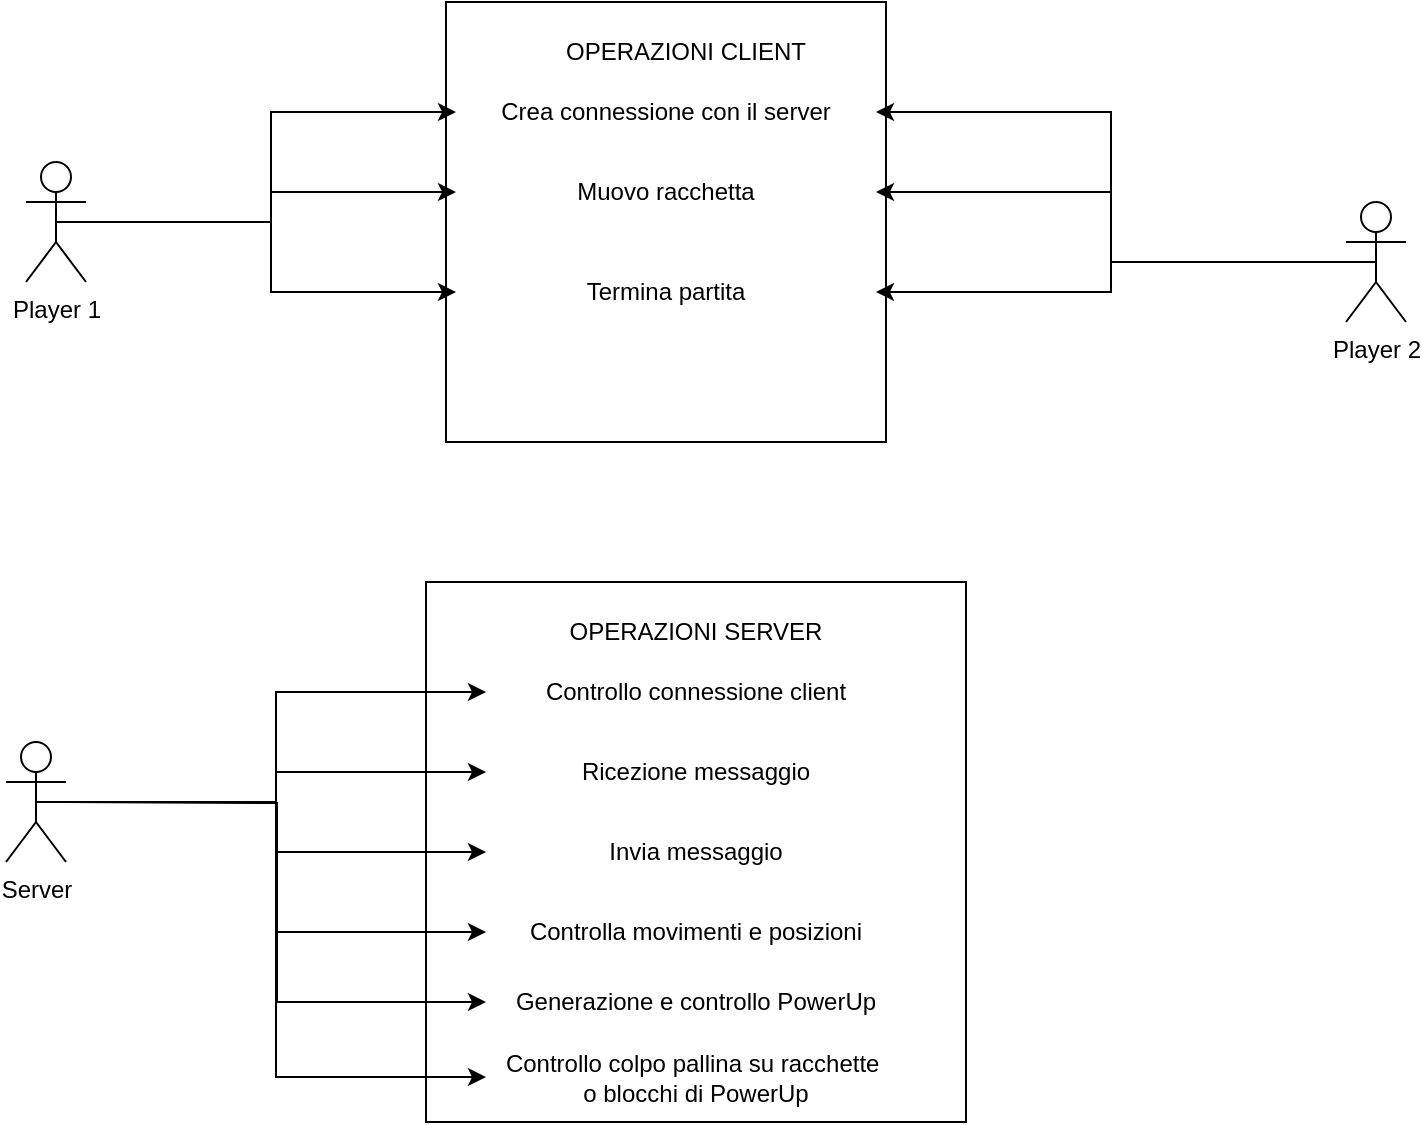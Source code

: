 <mxfile version="22.0.3" type="device">
  <diagram name="Pagina-1" id="uS4ioDqvzfgHfXR6FTxc">
    <mxGraphModel dx="1674" dy="836" grid="1" gridSize="10" guides="1" tooltips="1" connect="1" arrows="1" fold="1" page="1" pageScale="1" pageWidth="827" pageHeight="1169" math="0" shadow="0">
      <root>
        <mxCell id="0" />
        <mxCell id="1" parent="0" />
        <mxCell id="o_vXm4CRjtsKDtDKjq7Q-1" value="" style="whiteSpace=wrap;html=1;aspect=fixed;" parent="1" vertex="1">
          <mxGeometry x="270" y="70" width="220" height="220" as="geometry" />
        </mxCell>
        <mxCell id="o_vXm4CRjtsKDtDKjq7Q-2" value="OPERAZIONI CLIENT" style="text;html=1;strokeColor=none;fillColor=none;align=center;verticalAlign=middle;whiteSpace=wrap;rounded=0;" parent="1" vertex="1">
          <mxGeometry x="310" y="80" width="160" height="30" as="geometry" />
        </mxCell>
        <mxCell id="o_vXm4CRjtsKDtDKjq7Q-3" value="Crea connessione con il server" style="text;html=1;strokeColor=none;fillColor=none;align=center;verticalAlign=middle;whiteSpace=wrap;rounded=0;" parent="1" vertex="1">
          <mxGeometry x="275" y="110" width="210" height="30" as="geometry" />
        </mxCell>
        <mxCell id="o_vXm4CRjtsKDtDKjq7Q-4" value="Muovo racchetta" style="text;html=1;strokeColor=none;fillColor=none;align=center;verticalAlign=middle;whiteSpace=wrap;rounded=0;" parent="1" vertex="1">
          <mxGeometry x="275" y="150" width="210" height="30" as="geometry" />
        </mxCell>
        <mxCell id="o_vXm4CRjtsKDtDKjq7Q-5" value="Termina partita" style="text;html=1;strokeColor=none;fillColor=none;align=center;verticalAlign=middle;whiteSpace=wrap;rounded=0;" parent="1" vertex="1">
          <mxGeometry x="275" y="200" width="210" height="30" as="geometry" />
        </mxCell>
        <mxCell id="o_vXm4CRjtsKDtDKjq7Q-6" style="edgeStyle=orthogonalEdgeStyle;rounded=0;orthogonalLoop=1;jettySize=auto;html=1;exitX=0.5;exitY=0.5;exitDx=0;exitDy=0;exitPerimeter=0;entryX=0;entryY=0.5;entryDx=0;entryDy=0;" parent="1" source="o_vXm4CRjtsKDtDKjq7Q-7" target="o_vXm4CRjtsKDtDKjq7Q-5" edge="1">
          <mxGeometry relative="1" as="geometry" />
        </mxCell>
        <mxCell id="o_vXm4CRjtsKDtDKjq7Q-7" value="Player 1" style="shape=umlActor;verticalLabelPosition=bottom;verticalAlign=top;html=1;outlineConnect=0;" parent="1" vertex="1">
          <mxGeometry x="60" y="150" width="30" height="60" as="geometry" />
        </mxCell>
        <mxCell id="o_vXm4CRjtsKDtDKjq7Q-8" style="edgeStyle=orthogonalEdgeStyle;rounded=0;orthogonalLoop=1;jettySize=auto;html=1;exitX=0.5;exitY=0.5;exitDx=0;exitDy=0;exitPerimeter=0;entryX=0;entryY=0.5;entryDx=0;entryDy=0;" parent="1" source="o_vXm4CRjtsKDtDKjq7Q-7" target="o_vXm4CRjtsKDtDKjq7Q-3" edge="1">
          <mxGeometry relative="1" as="geometry" />
        </mxCell>
        <mxCell id="o_vXm4CRjtsKDtDKjq7Q-9" style="edgeStyle=orthogonalEdgeStyle;rounded=0;orthogonalLoop=1;jettySize=auto;html=1;exitX=0.5;exitY=0.5;exitDx=0;exitDy=0;exitPerimeter=0;" parent="1" source="o_vXm4CRjtsKDtDKjq7Q-7" target="o_vXm4CRjtsKDtDKjq7Q-4" edge="1">
          <mxGeometry relative="1" as="geometry" />
        </mxCell>
        <mxCell id="o_vXm4CRjtsKDtDKjq7Q-10" style="edgeStyle=orthogonalEdgeStyle;rounded=0;orthogonalLoop=1;jettySize=auto;html=1;exitX=0.5;exitY=0.5;exitDx=0;exitDy=0;exitPerimeter=0;entryX=1;entryY=0.5;entryDx=0;entryDy=0;" parent="1" source="o_vXm4CRjtsKDtDKjq7Q-13" target="o_vXm4CRjtsKDtDKjq7Q-3" edge="1">
          <mxGeometry relative="1" as="geometry" />
        </mxCell>
        <mxCell id="o_vXm4CRjtsKDtDKjq7Q-11" style="edgeStyle=orthogonalEdgeStyle;rounded=0;orthogonalLoop=1;jettySize=auto;html=1;exitX=0.5;exitY=0.5;exitDx=0;exitDy=0;exitPerimeter=0;entryX=1;entryY=0.5;entryDx=0;entryDy=0;" parent="1" source="o_vXm4CRjtsKDtDKjq7Q-13" target="o_vXm4CRjtsKDtDKjq7Q-4" edge="1">
          <mxGeometry relative="1" as="geometry" />
        </mxCell>
        <mxCell id="o_vXm4CRjtsKDtDKjq7Q-12" style="edgeStyle=orthogonalEdgeStyle;rounded=0;orthogonalLoop=1;jettySize=auto;html=1;exitX=0.5;exitY=0.5;exitDx=0;exitDy=0;exitPerimeter=0;entryX=1;entryY=0.5;entryDx=0;entryDy=0;" parent="1" source="o_vXm4CRjtsKDtDKjq7Q-13" target="o_vXm4CRjtsKDtDKjq7Q-5" edge="1">
          <mxGeometry relative="1" as="geometry" />
        </mxCell>
        <mxCell id="o_vXm4CRjtsKDtDKjq7Q-13" value="Player 2" style="shape=umlActor;verticalLabelPosition=bottom;verticalAlign=top;html=1;outlineConnect=0;" parent="1" vertex="1">
          <mxGeometry x="720" y="170" width="30" height="60" as="geometry" />
        </mxCell>
        <mxCell id="o_vXm4CRjtsKDtDKjq7Q-14" value="" style="whiteSpace=wrap;html=1;aspect=fixed;" parent="1" vertex="1">
          <mxGeometry x="260" y="360" width="270" height="270" as="geometry" />
        </mxCell>
        <mxCell id="o_vXm4CRjtsKDtDKjq7Q-15" value="OPERAZIONI SERVER" style="text;html=1;strokeColor=none;fillColor=none;align=center;verticalAlign=middle;whiteSpace=wrap;rounded=0;" parent="1" vertex="1">
          <mxGeometry x="315" y="370" width="160" height="30" as="geometry" />
        </mxCell>
        <mxCell id="o_vXm4CRjtsKDtDKjq7Q-16" value="Controllo connessione client" style="text;html=1;strokeColor=none;fillColor=none;align=center;verticalAlign=middle;whiteSpace=wrap;rounded=0;" parent="1" vertex="1">
          <mxGeometry x="290" y="400" width="210" height="30" as="geometry" />
        </mxCell>
        <mxCell id="o_vXm4CRjtsKDtDKjq7Q-17" value="Ricezione messaggio" style="text;html=1;strokeColor=none;fillColor=none;align=center;verticalAlign=middle;whiteSpace=wrap;rounded=0;" parent="1" vertex="1">
          <mxGeometry x="290" y="440" width="210" height="30" as="geometry" />
        </mxCell>
        <mxCell id="o_vXm4CRjtsKDtDKjq7Q-18" value="Invia messaggio" style="text;html=1;strokeColor=none;fillColor=none;align=center;verticalAlign=middle;whiteSpace=wrap;rounded=0;" parent="1" vertex="1">
          <mxGeometry x="290" y="480" width="210" height="30" as="geometry" />
        </mxCell>
        <mxCell id="o_vXm4CRjtsKDtDKjq7Q-19" value="Controlla movimenti e posizioni" style="text;html=1;strokeColor=none;fillColor=none;align=center;verticalAlign=middle;whiteSpace=wrap;rounded=0;" parent="1" vertex="1">
          <mxGeometry x="290" y="520" width="210" height="30" as="geometry" />
        </mxCell>
        <mxCell id="o_vXm4CRjtsKDtDKjq7Q-20" style="edgeStyle=orthogonalEdgeStyle;rounded=0;orthogonalLoop=1;jettySize=auto;html=1;exitX=0.5;exitY=0.5;exitDx=0;exitDy=0;exitPerimeter=0;" parent="1" source="o_vXm4CRjtsKDtDKjq7Q-24" target="o_vXm4CRjtsKDtDKjq7Q-18" edge="1">
          <mxGeometry relative="1" as="geometry" />
        </mxCell>
        <mxCell id="o_vXm4CRjtsKDtDKjq7Q-21" style="edgeStyle=orthogonalEdgeStyle;rounded=0;orthogonalLoop=1;jettySize=auto;html=1;exitX=0.5;exitY=0.5;exitDx=0;exitDy=0;exitPerimeter=0;entryX=0;entryY=0.5;entryDx=0;entryDy=0;" parent="1" source="o_vXm4CRjtsKDtDKjq7Q-24" target="o_vXm4CRjtsKDtDKjq7Q-19" edge="1">
          <mxGeometry relative="1" as="geometry" />
        </mxCell>
        <mxCell id="o_vXm4CRjtsKDtDKjq7Q-22" style="edgeStyle=orthogonalEdgeStyle;rounded=0;orthogonalLoop=1;jettySize=auto;html=1;entryX=0;entryY=0.5;entryDx=0;entryDy=0;" parent="1" target="o_vXm4CRjtsKDtDKjq7Q-28" edge="1">
          <mxGeometry relative="1" as="geometry">
            <mxPoint x="80" y="470" as="sourcePoint" />
          </mxGeometry>
        </mxCell>
        <mxCell id="o_vXm4CRjtsKDtDKjq7Q-23" style="edgeStyle=orthogonalEdgeStyle;rounded=0;orthogonalLoop=1;jettySize=auto;html=1;exitX=0.5;exitY=0.5;exitDx=0;exitDy=0;exitPerimeter=0;entryX=0;entryY=0.5;entryDx=0;entryDy=0;" parent="1" source="o_vXm4CRjtsKDtDKjq7Q-24" target="o_vXm4CRjtsKDtDKjq7Q-29" edge="1">
          <mxGeometry relative="1" as="geometry" />
        </mxCell>
        <mxCell id="o_vXm4CRjtsKDtDKjq7Q-24" value="Server" style="shape=umlActor;verticalLabelPosition=bottom;verticalAlign=top;html=1;outlineConnect=0;" parent="1" vertex="1">
          <mxGeometry x="50" y="440" width="30" height="60" as="geometry" />
        </mxCell>
        <mxCell id="o_vXm4CRjtsKDtDKjq7Q-25" style="edgeStyle=orthogonalEdgeStyle;rounded=0;orthogonalLoop=1;jettySize=auto;html=1;exitX=0.5;exitY=0.5;exitDx=0;exitDy=0;exitPerimeter=0;entryX=0;entryY=0.5;entryDx=0;entryDy=0;" parent="1" source="o_vXm4CRjtsKDtDKjq7Q-24" target="o_vXm4CRjtsKDtDKjq7Q-16" edge="1">
          <mxGeometry relative="1" as="geometry" />
        </mxCell>
        <mxCell id="o_vXm4CRjtsKDtDKjq7Q-26" style="edgeStyle=orthogonalEdgeStyle;rounded=0;orthogonalLoop=1;jettySize=auto;html=1;exitX=0.5;exitY=0.5;exitDx=0;exitDy=0;exitPerimeter=0;" parent="1" source="o_vXm4CRjtsKDtDKjq7Q-24" target="o_vXm4CRjtsKDtDKjq7Q-17" edge="1">
          <mxGeometry relative="1" as="geometry" />
        </mxCell>
        <mxCell id="o_vXm4CRjtsKDtDKjq7Q-27" style="edgeStyle=orthogonalEdgeStyle;rounded=0;orthogonalLoop=1;jettySize=auto;html=1;exitX=0.5;exitY=1;exitDx=0;exitDy=0;" parent="1" source="o_vXm4CRjtsKDtDKjq7Q-1" target="o_vXm4CRjtsKDtDKjq7Q-1" edge="1">
          <mxGeometry relative="1" as="geometry" />
        </mxCell>
        <mxCell id="o_vXm4CRjtsKDtDKjq7Q-28" value="Generazione e controllo PowerUp" style="text;html=1;strokeColor=none;fillColor=none;align=center;verticalAlign=middle;whiteSpace=wrap;rounded=0;" parent="1" vertex="1">
          <mxGeometry x="290" y="555" width="210" height="30" as="geometry" />
        </mxCell>
        <mxCell id="o_vXm4CRjtsKDtDKjq7Q-29" value="Controllo colpo pallina su racchette&amp;nbsp;&lt;br&gt;o blocchi di PowerUp" style="text;html=1;strokeColor=none;fillColor=none;align=center;verticalAlign=middle;whiteSpace=wrap;rounded=0;" parent="1" vertex="1">
          <mxGeometry x="290" y="585" width="210" height="45" as="geometry" />
        </mxCell>
      </root>
    </mxGraphModel>
  </diagram>
</mxfile>
